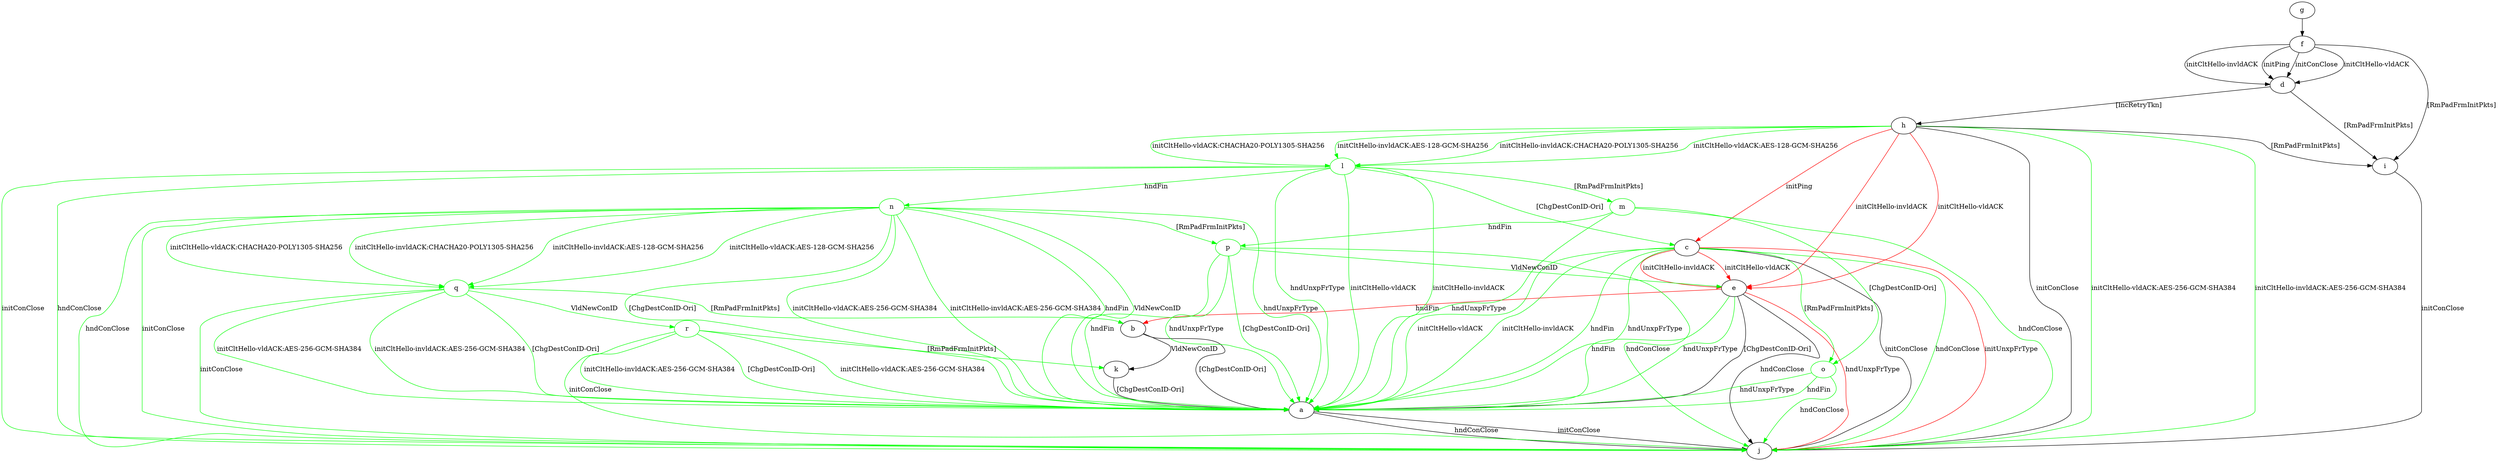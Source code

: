 digraph "" {
	a -> j	[key=0,
		label="initConClose "];
	a -> j	[key=1,
		label="hndConClose "];
	b -> a	[key=0,
		label="[ChgDestConID-Ori] "];
	b -> k	[key=0,
		label="VldNewConID "];
	c -> a	[key=0,
		color=green,
		label="initCltHello-vldACK "];
	c -> a	[key=1,
		color=green,
		label="initCltHello-invldACK "];
	c -> a	[key=2,
		color=green,
		label="hndFin "];
	c -> a	[key=3,
		color=green,
		label="hndUnxpFrType "];
	c -> e	[key=0,
		color=red,
		label="initCltHello-vldACK "];
	c -> e	[key=1,
		color=red,
		label="initCltHello-invldACK "];
	c -> j	[key=0,
		label="initConClose "];
	c -> j	[key=1,
		color=green,
		label="hndConClose "];
	c -> j	[key=2,
		color=red,
		label="initUnxpFrType "];
	o	[color=green];
	c -> o	[key=0,
		color=green,
		label="[RmPadFrmInitPkts] "];
	d -> h	[key=0,
		label="[IncRetryTkn] "];
	d -> i	[key=0,
		label="[RmPadFrmInitPkts] "];
	e -> a	[key=0,
		label="[ChgDestConID-Ori] "];
	e -> a	[key=1,
		color=green,
		label="hndFin "];
	e -> a	[key=2,
		color=green,
		label="hndUnxpFrType "];
	e -> b	[key=0,
		color=red,
		label="hndFin "];
	e -> j	[key=0,
		label="hndConClose "];
	e -> j	[key=1,
		color=red,
		label="hndUnxpFrType "];
	f -> d	[key=0,
		label="initPing "];
	f -> d	[key=1,
		label="initConClose "];
	f -> d	[key=2,
		label="initCltHello-vldACK "];
	f -> d	[key=3,
		label="initCltHello-invldACK "];
	f -> i	[key=0,
		label="[RmPadFrmInitPkts] "];
	g -> f	[key=0];
	h -> c	[key=0,
		color=red,
		label="initPing "];
	h -> e	[key=0,
		color=red,
		label="initCltHello-vldACK "];
	h -> e	[key=1,
		color=red,
		label="initCltHello-invldACK "];
	h -> i	[key=0,
		label="[RmPadFrmInitPkts] "];
	h -> j	[key=0,
		label="initConClose "];
	h -> j	[key=1,
		color=green,
		label="initCltHello-vldACK:AES-256-GCM-SHA384 "];
	h -> j	[key=2,
		color=green,
		label="initCltHello-invldACK:AES-256-GCM-SHA384 "];
	l	[color=green];
	h -> l	[key=0,
		color=green,
		label="initCltHello-vldACK:AES-128-GCM-SHA256 "];
	h -> l	[key=1,
		color=green,
		label="initCltHello-vldACK:CHACHA20-POLY1305-SHA256 "];
	h -> l	[key=2,
		color=green,
		label="initCltHello-invldACK:AES-128-GCM-SHA256 "];
	h -> l	[key=3,
		color=green,
		label="initCltHello-invldACK:CHACHA20-POLY1305-SHA256 "];
	i -> j	[key=0,
		label="initConClose "];
	k -> a	[key=0,
		label="[ChgDestConID-Ori] "];
	l -> a	[key=0,
		color=green,
		label="initCltHello-vldACK "];
	l -> a	[key=1,
		color=green,
		label="initCltHello-invldACK "];
	l -> a	[key=2,
		color=green,
		label="hndUnxpFrType "];
	l -> c	[key=0,
		color=green,
		label="[ChgDestConID-Ori] "];
	l -> j	[key=0,
		color=green,
		label="initConClose "];
	l -> j	[key=1,
		color=green,
		label="hndConClose "];
	m	[color=green];
	l -> m	[key=0,
		color=green,
		label="[RmPadFrmInitPkts] "];
	n	[color=green];
	l -> n	[key=0,
		color=green,
		label="hndFin "];
	m -> a	[key=0,
		color=green,
		label="hndUnxpFrType "];
	m -> j	[key=0,
		color=green,
		label="hndConClose "];
	m -> o	[key=0,
		color=green,
		label="[ChgDestConID-Ori] "];
	p	[color=green];
	m -> p	[key=0,
		color=green,
		label="hndFin "];
	n -> a	[key=0,
		color=green,
		label="initCltHello-vldACK:AES-256-GCM-SHA384 "];
	n -> a	[key=1,
		color=green,
		label="initCltHello-invldACK:AES-256-GCM-SHA384 "];
	n -> a	[key=2,
		color=green,
		label="hndFin "];
	n -> a	[key=3,
		color=green,
		label="hndUnxpFrType "];
	n -> a	[key=4,
		color=green,
		label="VldNewConID "];
	n -> a	[key=5,
		color=green,
		label="[ChgDestConID-Ori] "];
	n -> j	[key=0,
		color=green,
		label="initConClose "];
	n -> j	[key=1,
		color=green,
		label="hndConClose "];
	n -> p	[key=0,
		color=green,
		label="[RmPadFrmInitPkts] "];
	q	[color=green];
	n -> q	[key=0,
		color=green,
		label="initCltHello-vldACK:AES-128-GCM-SHA256 "];
	n -> q	[key=1,
		color=green,
		label="initCltHello-vldACK:CHACHA20-POLY1305-SHA256 "];
	n -> q	[key=2,
		color=green,
		label="initCltHello-invldACK:AES-128-GCM-SHA256 "];
	n -> q	[key=3,
		color=green,
		label="initCltHello-invldACK:CHACHA20-POLY1305-SHA256 "];
	o -> a	[key=0,
		color=green,
		label="hndFin "];
	o -> a	[key=1,
		color=green,
		label="hndUnxpFrType "];
	o -> j	[key=0,
		color=green,
		label="hndConClose "];
	p -> a	[key=0,
		color=green,
		label="hndFin "];
	p -> a	[key=1,
		color=green,
		label="hndUnxpFrType "];
	p -> a	[key=2,
		color=green,
		label="[ChgDestConID-Ori] "];
	p -> e	[key=0,
		color=green,
		label="VldNewConID "];
	p -> j	[key=0,
		color=green,
		label="hndConClose "];
	q -> a	[key=0,
		color=green,
		label="initCltHello-vldACK:AES-256-GCM-SHA384 "];
	q -> a	[key=1,
		color=green,
		label="initCltHello-invldACK:AES-256-GCM-SHA384 "];
	q -> a	[key=2,
		color=green,
		label="[ChgDestConID-Ori] "];
	q -> b	[key=0,
		color=green,
		label="[RmPadFrmInitPkts] "];
	q -> j	[key=0,
		color=green,
		label="initConClose "];
	r	[color=green];
	q -> r	[key=0,
		color=green,
		label="VldNewConID "];
	r -> a	[key=0,
		color=green,
		label="initCltHello-vldACK:AES-256-GCM-SHA384 "];
	r -> a	[key=1,
		color=green,
		label="initCltHello-invldACK:AES-256-GCM-SHA384 "];
	r -> a	[key=2,
		color=green,
		label="[ChgDestConID-Ori] "];
	r -> j	[key=0,
		color=green,
		label="initConClose "];
	r -> k	[key=0,
		color=green,
		label="[RmPadFrmInitPkts] "];
}
